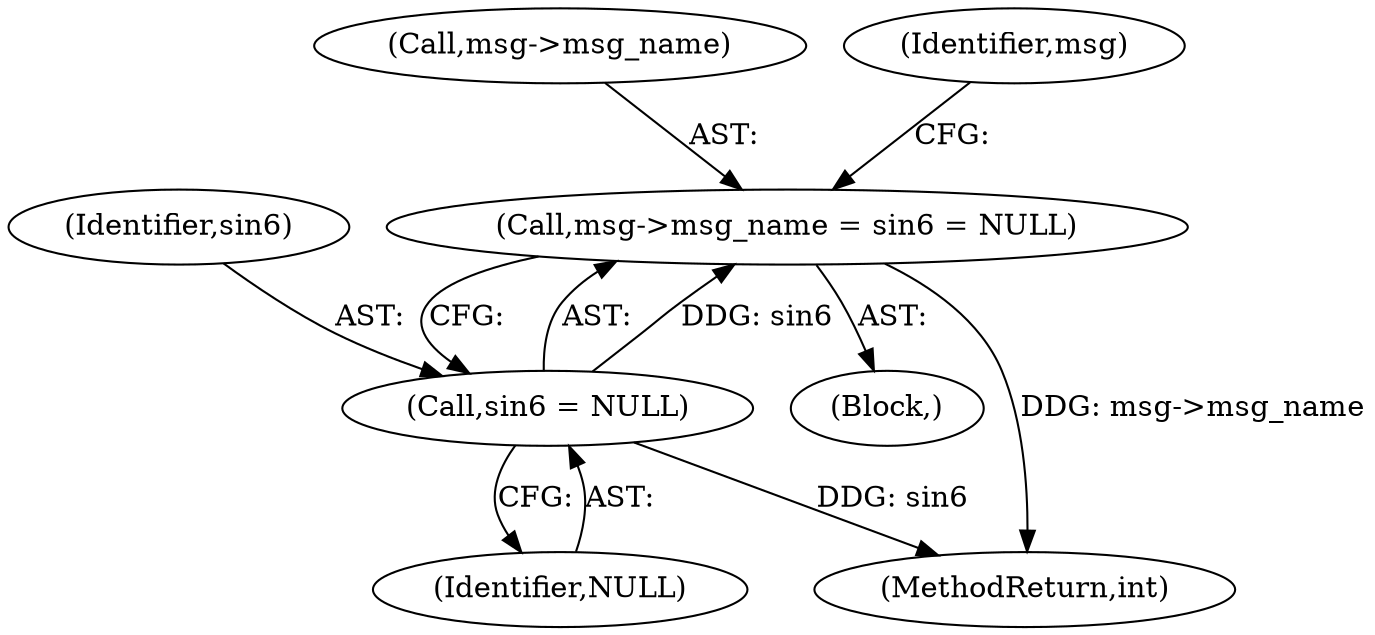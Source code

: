digraph "0_linux_45f6fad84cc305103b28d73482b344d7f5b76f39_18@pointer" {
"1000224" [label="(Call,msg->msg_name = sin6 = NULL)"];
"1000228" [label="(Call,sin6 = NULL)"];
"1000230" [label="(Identifier,NULL)"];
"1000205" [label="(Block,)"];
"1000225" [label="(Call,msg->msg_name)"];
"1000229" [label="(Identifier,sin6)"];
"1000224" [label="(Call,msg->msg_name = sin6 = NULL)"];
"1001043" [label="(MethodReturn,int)"];
"1000228" [label="(Call,sin6 = NULL)"];
"1000233" [label="(Identifier,msg)"];
"1000224" -> "1000205"  [label="AST: "];
"1000224" -> "1000228"  [label="CFG: "];
"1000225" -> "1000224"  [label="AST: "];
"1000228" -> "1000224"  [label="AST: "];
"1000233" -> "1000224"  [label="CFG: "];
"1000224" -> "1001043"  [label="DDG: msg->msg_name"];
"1000228" -> "1000224"  [label="DDG: sin6"];
"1000228" -> "1000230"  [label="CFG: "];
"1000229" -> "1000228"  [label="AST: "];
"1000230" -> "1000228"  [label="AST: "];
"1000228" -> "1001043"  [label="DDG: sin6"];
}
